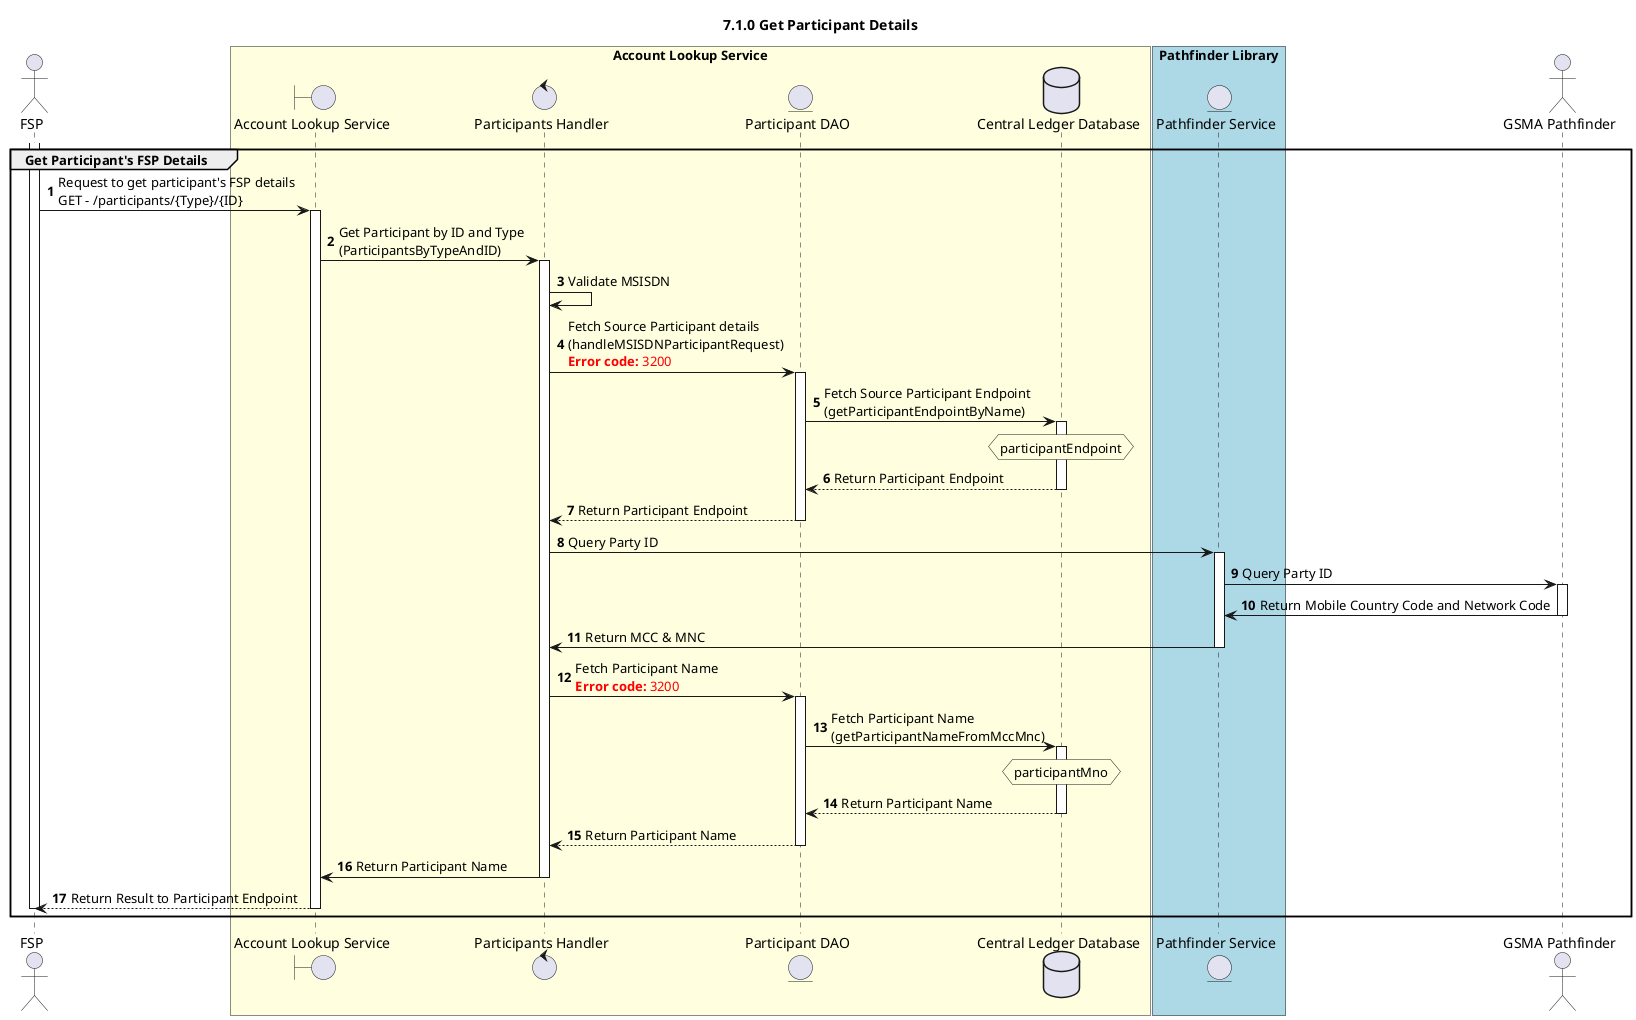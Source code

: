 /'*****
 License
 --------------
 Copyright © 2017 Bill & Melinda Gates Foundation
 The Mojaloop files are made available by the Bill & Melinda Gates Foundation under the Apache License, Version 2.0 (the "License") and you may not use these files except in compliance with the License. You may obtain a copy of the License at
 http://www.apache.org/licenses/LICENSE-2.0
 Unless required by applicable law or agreed to in writing, the Mojaloop files are distributed on an "AS IS" BASIS, WITHOUT WARRANTIES OR CONDITIONS OF ANY KIND, either express or implied. See the License for the specific language governing permissions and limitations under the License.
 Contributors
 --------------
 This is the official list of the Mojaloop project contributors for this file.
 Names of the original copyright holders (individuals or organizations)
 should be listed with a '*' in the first column. People who have
 contributed from an organization can be listed under the organization
 that actually holds the copyright for their contributions (see the
 Gates Foundation organization for an example). Those individuals should have
 their names indented and be marked with a '-'. Email address can be added
 optionally within square brackets <email>.
 * Gates Foundation
 - Name Surname <name.surname@gatesfoundation.com>

 * Rajiv Mothilal <rajiv.mothilal@modusbox.com>
 --------------
 ******'/


@startuml
' declate title
title 7.1.0 Get Participant Details

autonumber
' Actor Keys:
' boundary - APIs/Interfaces, etc
' entity - Database Access Objects
' database - Database Persistance Store

' declare actors
actor "FSP" as FSP
boundary "Account Lookup Service" as ALS
control "Participants Handler" as PARTICIPANT_HANDLER
entity "Account Lookup Service API" as ALS
entity "Participant DAO" as PARTICIPANT_DAO
database "Central Ledger Database" as DB
entity "Pathfinder Service" as PATHFINDER_SERVICE
actor "GSMA Pathfinder" as PATHFINDER

box "Account Lookup Service" #LightYellow
participant ALS
participant PARTICIPANT_HANDLER
participant PARTICIPANT_DAO
participant DB
end box

box "Pathfinder Library" #LightBlue
participant PATHFINDER_SERVICE
end box

participant PATHFINDER

' start flow

activate FSP
group Get Participant's FSP Details
    FSP -> ALS: Request to get participant's FSP details \nGET - /participants/{Type}/{ID}
    activate ALS
    ALS -> PARTICIPANT_HANDLER: Get Participant by ID and Type \n(ParticipantsByTypeAndID)
    activate PARTICIPANT_HANDLER
    PARTICIPANT_HANDLER ->PARTICIPANT_HANDLER: Validate MSISDN
    PARTICIPANT_HANDLER ->PARTICIPANT_DAO: Fetch Source Participant details \n(handleMSISDNParticipantRequest)\n<color #FF0000><b>Error code:</b> 3200</color>

    activate PARTICIPANT_DAO
    PARTICIPANT_DAO -> DB: Fetch Source Participant Endpoint \n(getParticipantEndpointByName)
    activate DB
    hnote over DB #lightyellow
        participantEndpoint
    end note
    DB --> PARTICIPANT_DAO: Return Participant Endpoint
    deactivate DB
    PARTICIPANT_DAO --> PARTICIPANT_HANDLER: Return Participant Endpoint
    deactivate PARTICIPANT_DAO
    PARTICIPANT_HANDLER -> PATHFINDER_SERVICE: Query Party ID
    activate PATHFINDER_SERVICE
    PATHFINDER_SERVICE -> PATHFINDER: Query Party ID
    activate PATHFINDER
    PATHFINDER -> PATHFINDER_SERVICE: Return Mobile Country Code and Network Code
    deactivate PATHFINDER
    PATHFINDER_SERVICE -> PARTICIPANT_HANDLER: Return MCC & MNC
    deactivate PATHFINDER_SERVICE

    PARTICIPANT_HANDLER ->PARTICIPANT_DAO: Fetch Participant Name\n<color #FF0000><b>Error code:</b> 3200</color>
    activate PARTICIPANT_DAO
    PARTICIPANT_DAO -> DB: Fetch Participant Name \n(getParticipantNameFromMccMnc)
    activate DB
    hnote over DB #lightyellow
        participantMno
    end note
    DB --> PARTICIPANT_DAO: Return Participant Name
    deactivate DB
    PARTICIPANT_DAO --> PARTICIPANT_HANDLER: Return Participant Name
    deactivate PARTICIPANT_DAO
    PARTICIPANT_HANDLER -> ALS: Return Participant Name
    deactivate PARTICIPANT_HANDLER
    ALS -->FSP: Return Result to Participant Endpoint
    deactivate ALS
    deactivate FSP
end
@enduml
